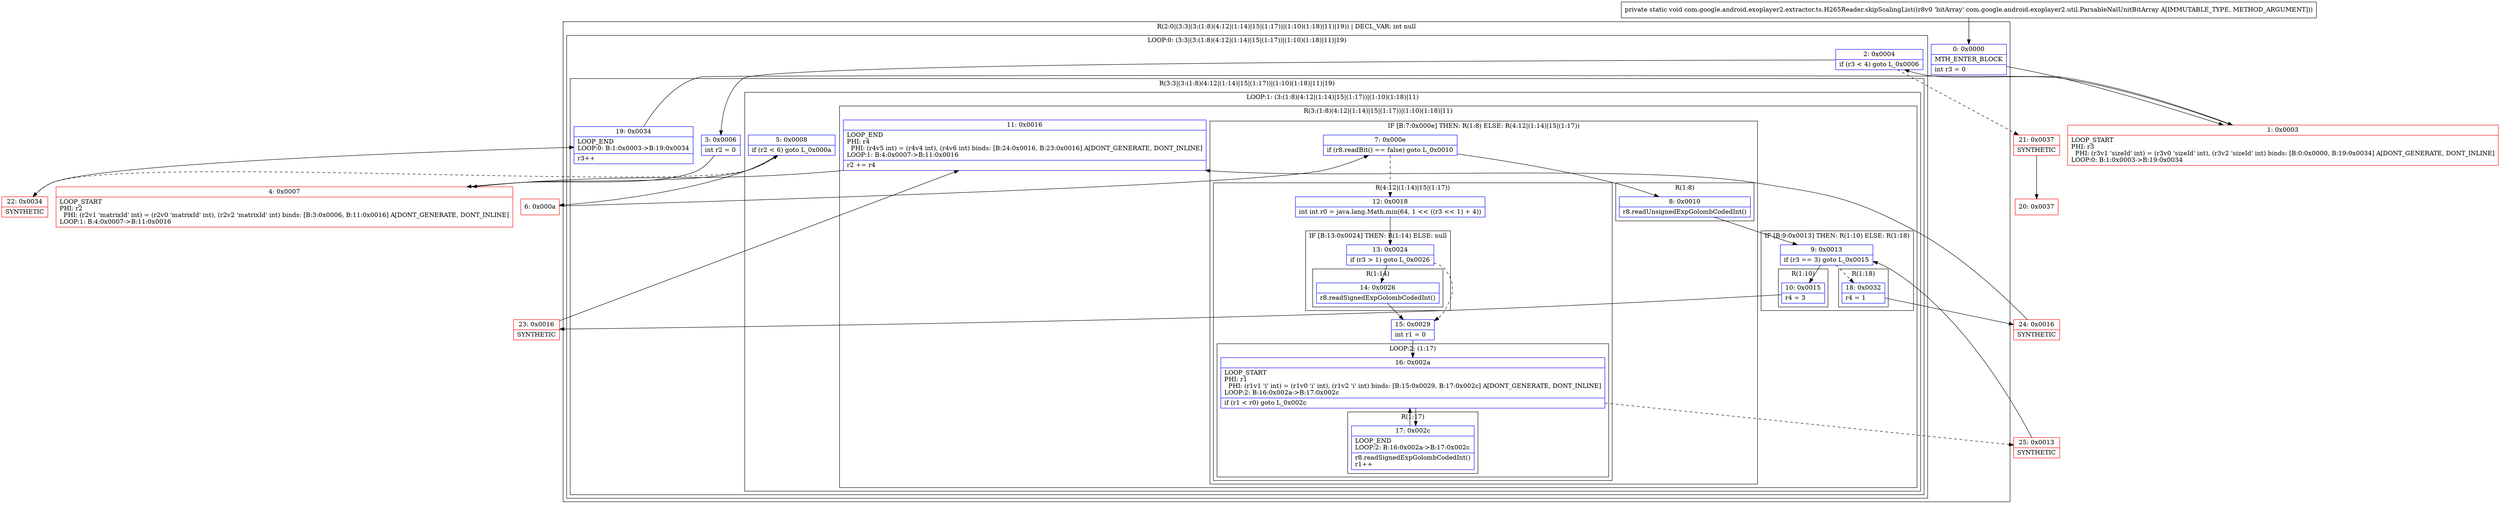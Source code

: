 digraph "CFG forcom.google.android.exoplayer2.extractor.ts.H265Reader.skipScalingList(Lcom\/google\/android\/exoplayer2\/util\/ParsableNalUnitBitArray;)V" {
subgraph cluster_Region_339362962 {
label = "R(2:0|(3:3|(3:(1:8)(4:12|(1:14)|15|(1:17))|(1:10)(1:18)|11)|19)) | DECL_VAR: int null\l";
node [shape=record,color=blue];
Node_0 [shape=record,label="{0\:\ 0x0000|MTH_ENTER_BLOCK\l|int r3 = 0\l}"];
subgraph cluster_LoopRegion_1526586644 {
label = "LOOP:0: (3:3|(3:(1:8)(4:12|(1:14)|15|(1:17))|(1:10)(1:18)|11)|19)";
node [shape=record,color=blue];
Node_2 [shape=record,label="{2\:\ 0x0004|if (r3 \< 4) goto L_0x0006\l}"];
subgraph cluster_Region_1210515376 {
label = "R(3:3|(3:(1:8)(4:12|(1:14)|15|(1:17))|(1:10)(1:18)|11)|19)";
node [shape=record,color=blue];
Node_3 [shape=record,label="{3\:\ 0x0006|int r2 = 0\l}"];
subgraph cluster_LoopRegion_197944773 {
label = "LOOP:1: (3:(1:8)(4:12|(1:14)|15|(1:17))|(1:10)(1:18)|11)";
node [shape=record,color=blue];
Node_5 [shape=record,label="{5\:\ 0x0008|if (r2 \< 6) goto L_0x000a\l}"];
subgraph cluster_Region_1311621776 {
label = "R(3:(1:8)(4:12|(1:14)|15|(1:17))|(1:10)(1:18)|11)";
node [shape=record,color=blue];
subgraph cluster_IfRegion_1420954647 {
label = "IF [B:7:0x000e] THEN: R(1:8) ELSE: R(4:12|(1:14)|15|(1:17))";
node [shape=record,color=blue];
Node_7 [shape=record,label="{7\:\ 0x000e|if (r8.readBit() == false) goto L_0x0010\l}"];
subgraph cluster_Region_1711865867 {
label = "R(1:8)";
node [shape=record,color=blue];
Node_8 [shape=record,label="{8\:\ 0x0010|r8.readUnsignedExpGolombCodedInt()\l}"];
}
subgraph cluster_Region_1131469466 {
label = "R(4:12|(1:14)|15|(1:17))";
node [shape=record,color=blue];
Node_12 [shape=record,label="{12\:\ 0x0018|int int r0 = java.lang.Math.min(64, 1 \<\< ((r3 \<\< 1) + 4))\l}"];
subgraph cluster_IfRegion_94898354 {
label = "IF [B:13:0x0024] THEN: R(1:14) ELSE: null";
node [shape=record,color=blue];
Node_13 [shape=record,label="{13\:\ 0x0024|if (r3 \> 1) goto L_0x0026\l}"];
subgraph cluster_Region_1281964132 {
label = "R(1:14)";
node [shape=record,color=blue];
Node_14 [shape=record,label="{14\:\ 0x0026|r8.readSignedExpGolombCodedInt()\l}"];
}
}
Node_15 [shape=record,label="{15\:\ 0x0029|int r1 = 0\l}"];
subgraph cluster_LoopRegion_1315180950 {
label = "LOOP:2: (1:17)";
node [shape=record,color=blue];
Node_16 [shape=record,label="{16\:\ 0x002a|LOOP_START\lPHI: r1 \l  PHI: (r1v1 'i' int) = (r1v0 'i' int), (r1v2 'i' int) binds: [B:15:0x0029, B:17:0x002c] A[DONT_GENERATE, DONT_INLINE]\lLOOP:2: B:16:0x002a\-\>B:17:0x002c\l|if (r1 \< r0) goto L_0x002c\l}"];
subgraph cluster_Region_882147876 {
label = "R(1:17)";
node [shape=record,color=blue];
Node_17 [shape=record,label="{17\:\ 0x002c|LOOP_END\lLOOP:2: B:16:0x002a\-\>B:17:0x002c\l|r8.readSignedExpGolombCodedInt()\lr1++\l}"];
}
}
}
}
subgraph cluster_IfRegion_831086702 {
label = "IF [B:9:0x0013] THEN: R(1:10) ELSE: R(1:18)";
node [shape=record,color=blue];
Node_9 [shape=record,label="{9\:\ 0x0013|if (r3 == 3) goto L_0x0015\l}"];
subgraph cluster_Region_2080854653 {
label = "R(1:10)";
node [shape=record,color=blue];
Node_10 [shape=record,label="{10\:\ 0x0015|r4 = 3\l}"];
}
subgraph cluster_Region_344850276 {
label = "R(1:18)";
node [shape=record,color=blue];
Node_18 [shape=record,label="{18\:\ 0x0032|r4 = 1\l}"];
}
}
Node_11 [shape=record,label="{11\:\ 0x0016|LOOP_END\lPHI: r4 \l  PHI: (r4v5 int) = (r4v4 int), (r4v6 int) binds: [B:24:0x0016, B:23:0x0016] A[DONT_GENERATE, DONT_INLINE]\lLOOP:1: B:4:0x0007\-\>B:11:0x0016\l|r2 += r4\l}"];
}
}
Node_19 [shape=record,label="{19\:\ 0x0034|LOOP_END\lLOOP:0: B:1:0x0003\-\>B:19:0x0034\l|r3++\l}"];
}
}
}
Node_1 [shape=record,color=red,label="{1\:\ 0x0003|LOOP_START\lPHI: r3 \l  PHI: (r3v1 'sizeId' int) = (r3v0 'sizeId' int), (r3v2 'sizeId' int) binds: [B:0:0x0000, B:19:0x0034] A[DONT_GENERATE, DONT_INLINE]\lLOOP:0: B:1:0x0003\-\>B:19:0x0034\l}"];
Node_4 [shape=record,color=red,label="{4\:\ 0x0007|LOOP_START\lPHI: r2 \l  PHI: (r2v1 'matrixId' int) = (r2v0 'matrixId' int), (r2v2 'matrixId' int) binds: [B:3:0x0006, B:11:0x0016] A[DONT_GENERATE, DONT_INLINE]\lLOOP:1: B:4:0x0007\-\>B:11:0x0016\l}"];
Node_6 [shape=record,color=red,label="{6\:\ 0x000a}"];
Node_20 [shape=record,color=red,label="{20\:\ 0x0037}"];
Node_21 [shape=record,color=red,label="{21\:\ 0x0037|SYNTHETIC\l}"];
Node_22 [shape=record,color=red,label="{22\:\ 0x0034|SYNTHETIC\l}"];
Node_23 [shape=record,color=red,label="{23\:\ 0x0016|SYNTHETIC\l}"];
Node_24 [shape=record,color=red,label="{24\:\ 0x0016|SYNTHETIC\l}"];
Node_25 [shape=record,color=red,label="{25\:\ 0x0013|SYNTHETIC\l}"];
MethodNode[shape=record,label="{private static void com.google.android.exoplayer2.extractor.ts.H265Reader.skipScalingList((r8v0 'bitArray' com.google.android.exoplayer2.util.ParsableNalUnitBitArray A[IMMUTABLE_TYPE, METHOD_ARGUMENT])) }"];
MethodNode -> Node_0;
Node_0 -> Node_1;
Node_2 -> Node_3;
Node_2 -> Node_21[style=dashed];
Node_3 -> Node_4;
Node_5 -> Node_6;
Node_5 -> Node_22[style=dashed];
Node_7 -> Node_8;
Node_7 -> Node_12[style=dashed];
Node_8 -> Node_9;
Node_12 -> Node_13;
Node_13 -> Node_14;
Node_13 -> Node_15[style=dashed];
Node_14 -> Node_15;
Node_15 -> Node_16;
Node_16 -> Node_17;
Node_16 -> Node_25[style=dashed];
Node_17 -> Node_16;
Node_9 -> Node_10;
Node_9 -> Node_18[style=dashed];
Node_10 -> Node_23;
Node_18 -> Node_24;
Node_11 -> Node_4;
Node_19 -> Node_1;
Node_1 -> Node_2;
Node_4 -> Node_5;
Node_6 -> Node_7;
Node_21 -> Node_20;
Node_22 -> Node_19;
Node_23 -> Node_11;
Node_24 -> Node_11;
Node_25 -> Node_9;
}

